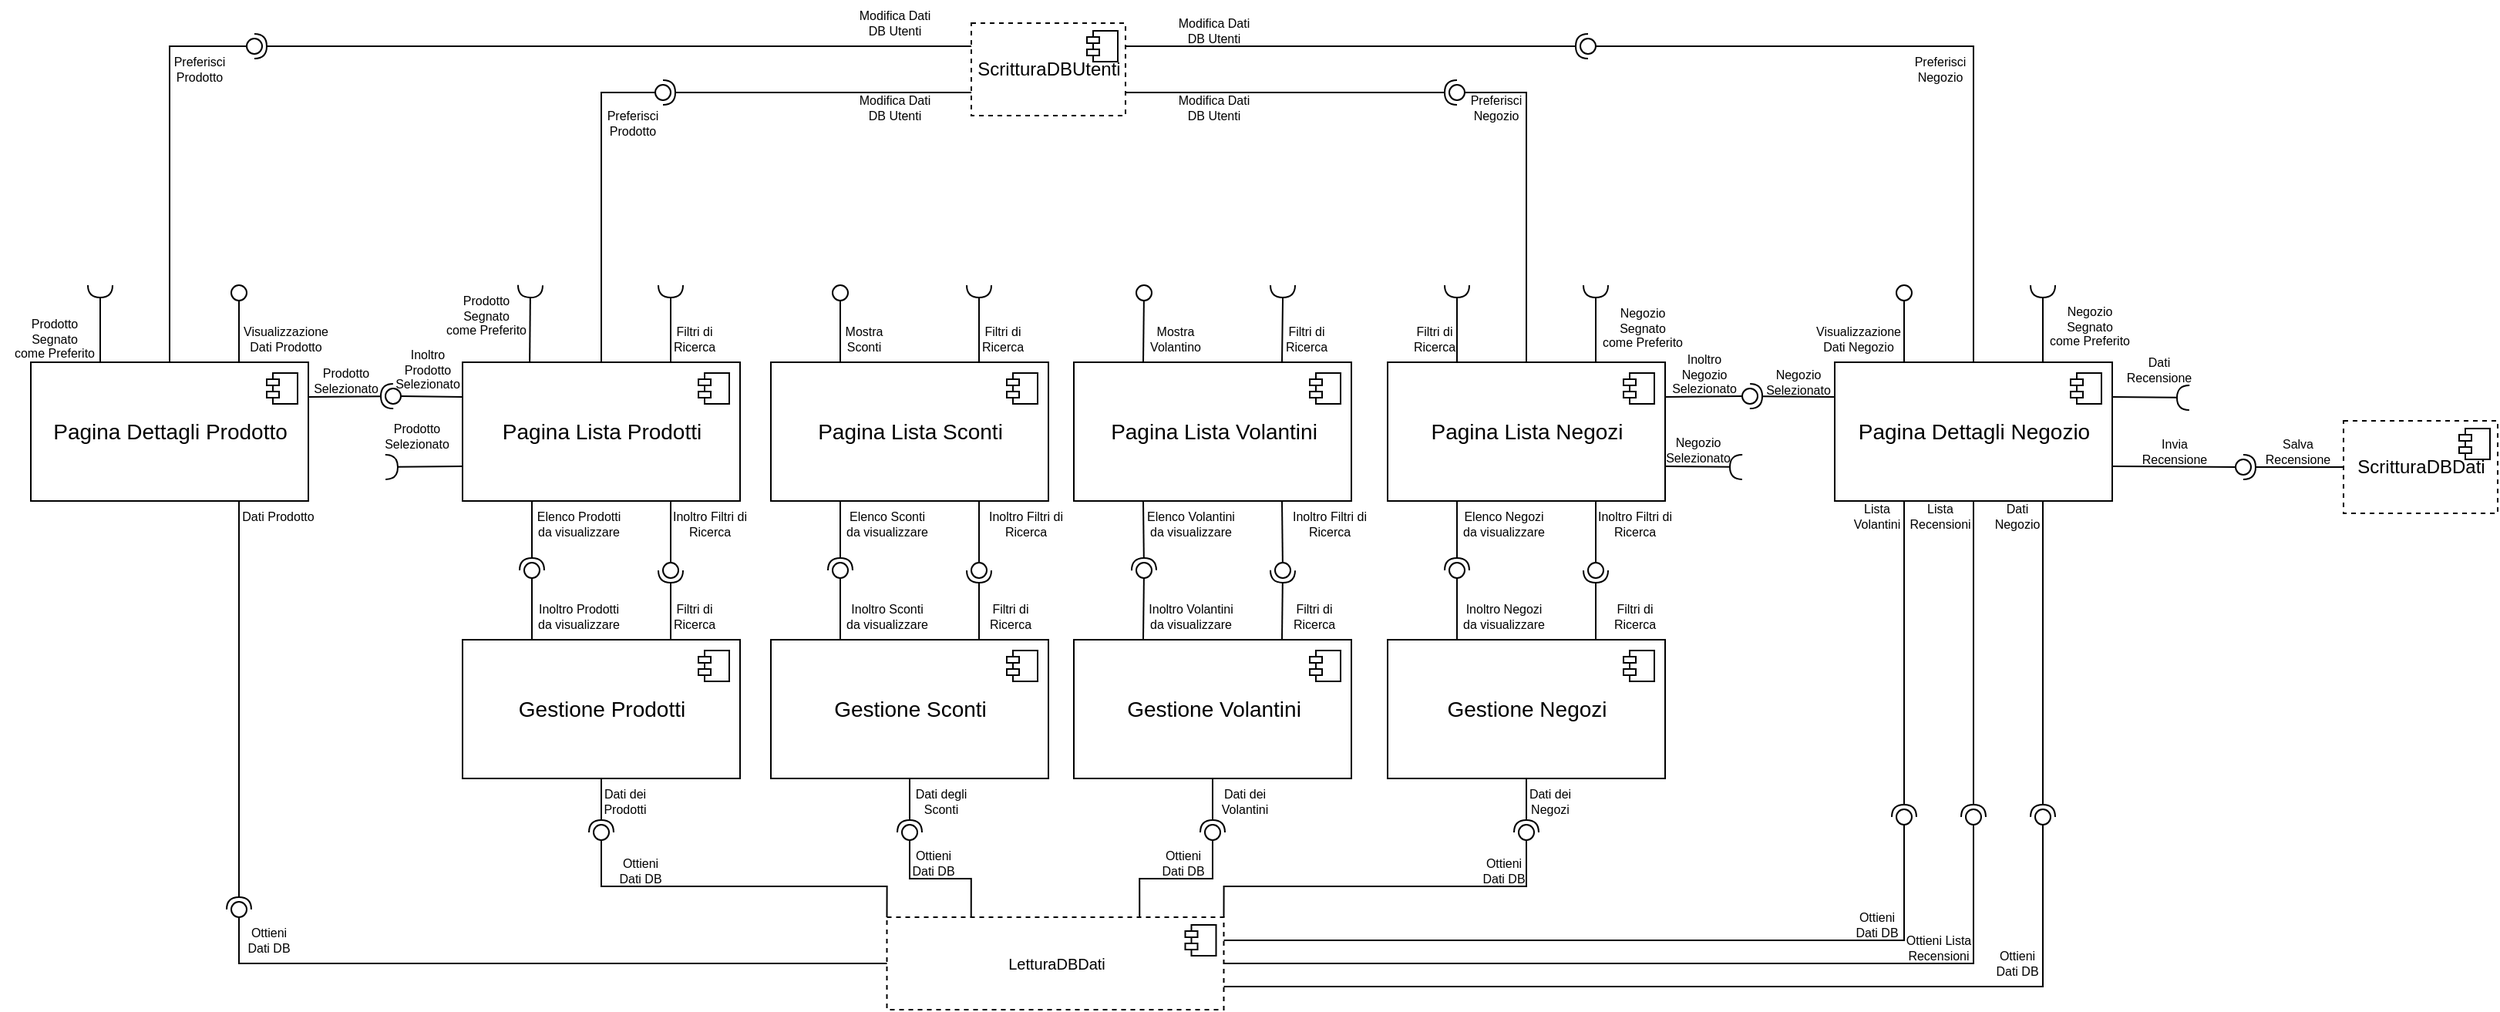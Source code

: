 <mxfile version="14.6.13" type="device"><diagram name="Pagina-1" id="r0RVuna3pJHe9un1B9BG"><mxGraphModel dx="990" dy="1358" grid="1" gridSize="10" guides="1" tooltips="1" connect="1" arrows="1" fold="1" page="1" pageScale="1" pageWidth="827" pageHeight="1169" math="0" shadow="0"><root><mxCell id="0"/><mxCell id="1" parent="0"/><mxCell id="pQzzpY7RlpIG8Y0a-8AP-548" value="" style="ellipse;whiteSpace=wrap;html=1;align=center;aspect=fixed;fillColor=none;strokeColor=none;resizable=0;perimeter=centerPerimeter;rotatable=0;allowArrows=0;points=[];outlineConnect=1;rounded=0;shadow=0;glass=0;verticalAlign=middle;fontFamily=Helvetica;fontSize=12;fontColor=default;" parent="1" vertex="1"><mxGeometry x="234" y="-290" width="10" height="10" as="geometry"/></mxCell><mxCell id="pQzzpY7RlpIG8Y0a-8AP-557" value="" style="ellipse;whiteSpace=wrap;html=1;align=center;aspect=fixed;fillColor=none;strokeColor=none;resizable=0;perimeter=centerPerimeter;rotatable=0;allowArrows=0;points=[];outlineConnect=1;rounded=0;shadow=0;glass=0;verticalAlign=middle;fontFamily=Helvetica;fontSize=12;fontColor=default;" parent="1" vertex="1"><mxGeometry x="34" y="-280" width="10" height="10" as="geometry"/></mxCell><mxCell id="pQzzpY7RlpIG8Y0a-8AP-571" value="" style="ellipse;whiteSpace=wrap;html=1;align=center;aspect=fixed;fillColor=none;strokeColor=none;resizable=0;perimeter=centerPerimeter;rotatable=0;allowArrows=0;points=[];outlineConnect=1;rounded=0;shadow=0;glass=0;verticalAlign=middle;fontFamily=Helvetica;fontSize=12;fontColor=default;" parent="1" vertex="1"><mxGeometry x="234" y="-280" width="10" height="10" as="geometry"/></mxCell><mxCell id="pQzzpY7RlpIG8Y0a-8AP-575" value="" style="ellipse;whiteSpace=wrap;html=1;align=center;aspect=fixed;fillColor=none;strokeColor=none;resizable=0;perimeter=centerPerimeter;rotatable=0;allowArrows=0;points=[];outlineConnect=1;rounded=0;shadow=0;glass=0;verticalAlign=middle;fontFamily=Helvetica;fontSize=12;fontColor=default;" parent="1" vertex="1"><mxGeometry x="269" y="-225" width="10" height="10" as="geometry"/></mxCell><mxCell id="6fFGdscqZXyY_jrn26m4-31" value="&lt;span style=&quot;font-size: 10px&quot;&gt;LetturaDBDati&lt;br&gt;&lt;/span&gt;" style="html=1;dropTarget=0;dashed=1;" parent="1" vertex="1"><mxGeometry x="285.25" y="-200" width="218.5" height="60" as="geometry"/></mxCell><mxCell id="6fFGdscqZXyY_jrn26m4-32" value="" style="shape=module;jettyWidth=8;jettyHeight=4;" parent="6fFGdscqZXyY_jrn26m4-31" vertex="1"><mxGeometry x="1" width="20" height="20" relative="1" as="geometry"><mxPoint x="-25" y="5" as="offset"/></mxGeometry></mxCell><mxCell id="6fFGdscqZXyY_jrn26m4-33" value="&lt;font style=&quot;font-size: 14px&quot;&gt;Gestione Prodotti&lt;/font&gt;" style="html=1;dropTarget=0;" parent="1" vertex="1"><mxGeometry x="10" y="-380" width="180" height="90" as="geometry"/></mxCell><mxCell id="6fFGdscqZXyY_jrn26m4-34" value="" style="shape=module;jettyWidth=8;jettyHeight=4;" parent="6fFGdscqZXyY_jrn26m4-33" vertex="1"><mxGeometry x="1" width="20" height="20" relative="1" as="geometry"><mxPoint x="-27" y="7" as="offset"/></mxGeometry></mxCell><mxCell id="6fFGdscqZXyY_jrn26m4-35" value="&lt;font style=&quot;font-size: 14px&quot;&gt;Gestione Sconti&lt;/font&gt;" style="html=1;dropTarget=0;" parent="1" vertex="1"><mxGeometry x="210" y="-380" width="180" height="90" as="geometry"/></mxCell><mxCell id="6fFGdscqZXyY_jrn26m4-36" value="" style="shape=module;jettyWidth=8;jettyHeight=4;" parent="6fFGdscqZXyY_jrn26m4-35" vertex="1"><mxGeometry x="1" width="20" height="20" relative="1" as="geometry"><mxPoint x="-27" y="7" as="offset"/></mxGeometry></mxCell><mxCell id="6fFGdscqZXyY_jrn26m4-37" value="&lt;font style=&quot;font-size: 14px&quot;&gt;Gestione Volantini&lt;/font&gt;" style="html=1;dropTarget=0;" parent="1" vertex="1"><mxGeometry x="406.5" y="-380" width="180" height="90" as="geometry"/></mxCell><mxCell id="6fFGdscqZXyY_jrn26m4-38" value="" style="shape=module;jettyWidth=8;jettyHeight=4;" parent="6fFGdscqZXyY_jrn26m4-37" vertex="1"><mxGeometry x="1" width="20" height="20" relative="1" as="geometry"><mxPoint x="-27" y="7" as="offset"/></mxGeometry></mxCell><mxCell id="6fFGdscqZXyY_jrn26m4-40" value="&lt;span style=&quot;font-size: 14px&quot;&gt;Gestione Negozi&lt;/span&gt;" style="html=1;dropTarget=0;" parent="1" vertex="1"><mxGeometry x="610" y="-380" width="180" height="90" as="geometry"/></mxCell><mxCell id="6fFGdscqZXyY_jrn26m4-41" value="" style="shape=module;jettyWidth=8;jettyHeight=4;" parent="6fFGdscqZXyY_jrn26m4-40" vertex="1"><mxGeometry x="1" width="20" height="20" relative="1" as="geometry"><mxPoint x="-27" y="7" as="offset"/></mxGeometry></mxCell><mxCell id="6fFGdscqZXyY_jrn26m4-42" value="" style="rounded=0;orthogonalLoop=1;jettySize=auto;html=1;endArrow=none;endFill=0;edgeStyle=orthogonalEdgeStyle;exitX=0;exitY=0;exitDx=0;exitDy=0;" parent="1" source="6fFGdscqZXyY_jrn26m4-31" target="6fFGdscqZXyY_jrn26m4-44" edge="1"><mxGeometry relative="1" as="geometry"><mxPoint x="250" y="-200" as="sourcePoint"/><Array as="points"><mxPoint x="285" y="-220"/><mxPoint x="100" y="-220"/></Array></mxGeometry></mxCell><mxCell id="6fFGdscqZXyY_jrn26m4-43" value="" style="rounded=0;orthogonalLoop=1;jettySize=auto;html=1;endArrow=halfCircle;endFill=0;entryX=0.5;entryY=0.5;entryDx=0;entryDy=0;endSize=6;strokeWidth=1;exitX=0.5;exitY=1;exitDx=0;exitDy=0;" parent="1" source="6fFGdscqZXyY_jrn26m4-33" target="6fFGdscqZXyY_jrn26m4-44" edge="1"><mxGeometry relative="1" as="geometry"><mxPoint x="350" y="-315" as="sourcePoint"/></mxGeometry></mxCell><mxCell id="6fFGdscqZXyY_jrn26m4-44" value="" style="ellipse;whiteSpace=wrap;html=1;fontFamily=Helvetica;fontSize=12;fontColor=#000000;align=center;strokeColor=#000000;fillColor=#ffffff;points=[];aspect=fixed;resizable=0;" parent="1" vertex="1"><mxGeometry x="95" y="-260" width="10" height="10" as="geometry"/></mxCell><mxCell id="6fFGdscqZXyY_jrn26m4-46" value="" style="rounded=0;orthogonalLoop=1;jettySize=auto;html=1;endArrow=none;endFill=0;exitX=0.25;exitY=0;exitDx=0;exitDy=0;edgeStyle=orthogonalEdgeStyle;" parent="1" source="6fFGdscqZXyY_jrn26m4-31" target="6fFGdscqZXyY_jrn26m4-48" edge="1"><mxGeometry relative="1" as="geometry"><mxPoint x="290" y="-255" as="sourcePoint"/></mxGeometry></mxCell><mxCell id="6fFGdscqZXyY_jrn26m4-47" value="" style="rounded=0;orthogonalLoop=1;jettySize=auto;html=1;endArrow=halfCircle;endFill=0;entryX=0.5;entryY=0.5;entryDx=0;entryDy=0;endSize=6;strokeWidth=1;exitX=0.5;exitY=1;exitDx=0;exitDy=0;" parent="1" source="6fFGdscqZXyY_jrn26m4-35" target="6fFGdscqZXyY_jrn26m4-48" edge="1"><mxGeometry relative="1" as="geometry"><mxPoint x="330" y="-255" as="sourcePoint"/></mxGeometry></mxCell><mxCell id="6fFGdscqZXyY_jrn26m4-48" value="" style="ellipse;whiteSpace=wrap;html=1;fontFamily=Helvetica;fontSize=12;fontColor=#000000;align=center;strokeColor=#000000;fillColor=#ffffff;points=[];aspect=fixed;resizable=0;" parent="1" vertex="1"><mxGeometry x="295" y="-260" width="10" height="10" as="geometry"/></mxCell><mxCell id="6fFGdscqZXyY_jrn26m4-49" value="" style="rounded=0;orthogonalLoop=1;jettySize=auto;html=1;endArrow=none;endFill=0;exitX=0.75;exitY=0;exitDx=0;exitDy=0;edgeStyle=orthogonalEdgeStyle;" parent="1" source="6fFGdscqZXyY_jrn26m4-31" target="6fFGdscqZXyY_jrn26m4-51" edge="1"><mxGeometry relative="1" as="geometry"><mxPoint x="400" y="-265" as="sourcePoint"/></mxGeometry></mxCell><mxCell id="6fFGdscqZXyY_jrn26m4-50" value="" style="rounded=0;orthogonalLoop=1;jettySize=auto;html=1;endArrow=halfCircle;endFill=0;entryX=0.5;entryY=0.5;entryDx=0;entryDy=0;endSize=6;strokeWidth=1;exitX=0.5;exitY=1;exitDx=0;exitDy=0;" parent="1" source="6fFGdscqZXyY_jrn26m4-37" target="6fFGdscqZXyY_jrn26m4-51" edge="1"><mxGeometry relative="1" as="geometry"><mxPoint x="440" y="-265" as="sourcePoint"/></mxGeometry></mxCell><mxCell id="6fFGdscqZXyY_jrn26m4-51" value="" style="ellipse;whiteSpace=wrap;html=1;fontFamily=Helvetica;fontSize=12;fontColor=#000000;align=center;strokeColor=#000000;fillColor=#ffffff;points=[];aspect=fixed;resizable=0;" parent="1" vertex="1"><mxGeometry x="491.5" y="-260" width="10" height="10" as="geometry"/></mxCell><mxCell id="6fFGdscqZXyY_jrn26m4-52" value="" style="rounded=0;orthogonalLoop=1;jettySize=auto;html=1;endArrow=none;endFill=0;exitX=1;exitY=0;exitDx=0;exitDy=0;edgeStyle=orthogonalEdgeStyle;" parent="1" source="6fFGdscqZXyY_jrn26m4-31" target="6fFGdscqZXyY_jrn26m4-54" edge="1"><mxGeometry relative="1" as="geometry"><mxPoint x="420" y="-245" as="sourcePoint"/><Array as="points"><mxPoint x="504" y="-220"/><mxPoint x="700" y="-220"/></Array></mxGeometry></mxCell><mxCell id="6fFGdscqZXyY_jrn26m4-53" value="" style="rounded=0;orthogonalLoop=1;jettySize=auto;html=1;endArrow=halfCircle;endFill=0;entryX=0.5;entryY=0.5;entryDx=0;entryDy=0;endSize=6;strokeWidth=1;exitX=0.5;exitY=1;exitDx=0;exitDy=0;" parent="1" source="6fFGdscqZXyY_jrn26m4-40" target="6fFGdscqZXyY_jrn26m4-54" edge="1"><mxGeometry relative="1" as="geometry"><mxPoint x="460" y="-245" as="sourcePoint"/></mxGeometry></mxCell><mxCell id="6fFGdscqZXyY_jrn26m4-54" value="" style="ellipse;whiteSpace=wrap;html=1;fontFamily=Helvetica;fontSize=12;fontColor=#000000;align=center;strokeColor=#000000;fillColor=#ffffff;points=[];aspect=fixed;resizable=0;" parent="1" vertex="1"><mxGeometry x="695" y="-260" width="10" height="10" as="geometry"/></mxCell><mxCell id="6fFGdscqZXyY_jrn26m4-55" value="&lt;font style=&quot;font-size: 14px&quot;&gt;Pagina Lista Prodotti&lt;/font&gt;" style="html=1;dropTarget=0;" parent="1" vertex="1"><mxGeometry x="10" y="-560" width="180" height="90" as="geometry"/></mxCell><mxCell id="6fFGdscqZXyY_jrn26m4-56" value="" style="shape=module;jettyWidth=8;jettyHeight=4;" parent="6fFGdscqZXyY_jrn26m4-55" vertex="1"><mxGeometry x="1" width="20" height="20" relative="1" as="geometry"><mxPoint x="-27" y="7" as="offset"/></mxGeometry></mxCell><mxCell id="6fFGdscqZXyY_jrn26m4-57" value="&lt;font style=&quot;font-size: 14px&quot;&gt;Pagina Lista Sconti&lt;/font&gt;" style="html=1;dropTarget=0;" parent="1" vertex="1"><mxGeometry x="210" y="-560" width="180" height="90" as="geometry"/></mxCell><mxCell id="6fFGdscqZXyY_jrn26m4-58" value="" style="shape=module;jettyWidth=8;jettyHeight=4;" parent="6fFGdscqZXyY_jrn26m4-57" vertex="1"><mxGeometry x="1" width="20" height="20" relative="1" as="geometry"><mxPoint x="-27" y="7" as="offset"/></mxGeometry></mxCell><mxCell id="6fFGdscqZXyY_jrn26m4-59" value="&lt;font style=&quot;font-size: 14px&quot;&gt;Pagina Lista Volantini&lt;/font&gt;" style="html=1;dropTarget=0;" parent="1" vertex="1"><mxGeometry x="406.5" y="-560" width="180" height="90" as="geometry"/></mxCell><mxCell id="6fFGdscqZXyY_jrn26m4-60" value="" style="shape=module;jettyWidth=8;jettyHeight=4;" parent="6fFGdscqZXyY_jrn26m4-59" vertex="1"><mxGeometry x="1" width="20" height="20" relative="1" as="geometry"><mxPoint x="-27" y="7" as="offset"/></mxGeometry></mxCell><mxCell id="6fFGdscqZXyY_jrn26m4-61" value="&lt;font style=&quot;font-size: 14px&quot;&gt;Pagina Lista Negozi&lt;/font&gt;" style="html=1;dropTarget=0;" parent="1" vertex="1"><mxGeometry x="610" y="-560" width="180" height="90" as="geometry"/></mxCell><mxCell id="6fFGdscqZXyY_jrn26m4-62" value="" style="shape=module;jettyWidth=8;jettyHeight=4;" parent="6fFGdscqZXyY_jrn26m4-61" vertex="1"><mxGeometry x="1" width="20" height="20" relative="1" as="geometry"><mxPoint x="-27" y="7" as="offset"/></mxGeometry></mxCell><mxCell id="6fFGdscqZXyY_jrn26m4-63" value="&lt;font style=&quot;font-size: 14px&quot;&gt;Pagina Dettagli Prodotto&lt;/font&gt;" style="html=1;dropTarget=0;" parent="1" vertex="1"><mxGeometry x="-270" y="-560" width="180" height="90" as="geometry"/></mxCell><mxCell id="6fFGdscqZXyY_jrn26m4-64" value="" style="shape=module;jettyWidth=8;jettyHeight=4;" parent="6fFGdscqZXyY_jrn26m4-63" vertex="1"><mxGeometry x="1" width="20" height="20" relative="1" as="geometry"><mxPoint x="-27" y="7" as="offset"/></mxGeometry></mxCell><mxCell id="6fFGdscqZXyY_jrn26m4-65" value="&lt;font style=&quot;font-size: 14px&quot;&gt;Pagina Dettagli Negozio&lt;/font&gt;" style="html=1;dropTarget=0;" parent="1" vertex="1"><mxGeometry x="900" y="-560" width="180" height="90" as="geometry"/></mxCell><mxCell id="6fFGdscqZXyY_jrn26m4-66" value="" style="shape=module;jettyWidth=8;jettyHeight=4;" parent="6fFGdscqZXyY_jrn26m4-65" vertex="1"><mxGeometry x="1" width="20" height="20" relative="1" as="geometry"><mxPoint x="-27" y="7" as="offset"/></mxGeometry></mxCell><mxCell id="6fFGdscqZXyY_jrn26m4-67" value="" style="rounded=0;orthogonalLoop=1;jettySize=auto;html=1;endArrow=none;endFill=0;exitX=0.75;exitY=1;exitDx=0;exitDy=0;" parent="1" source="6fFGdscqZXyY_jrn26m4-55" target="6fFGdscqZXyY_jrn26m4-69" edge="1"><mxGeometry relative="1" as="geometry"><mxPoint x="210" y="-475" as="sourcePoint"/></mxGeometry></mxCell><mxCell id="6fFGdscqZXyY_jrn26m4-68" value="" style="rounded=0;orthogonalLoop=1;jettySize=auto;html=1;endArrow=halfCircle;endFill=0;entryX=0.5;entryY=0.5;entryDx=0;entryDy=0;endSize=6;strokeWidth=1;exitX=0.75;exitY=0;exitDx=0;exitDy=0;" parent="1" source="6fFGdscqZXyY_jrn26m4-33" target="6fFGdscqZXyY_jrn26m4-69" edge="1"><mxGeometry relative="1" as="geometry"><mxPoint x="250" y="-475" as="sourcePoint"/></mxGeometry></mxCell><mxCell id="6fFGdscqZXyY_jrn26m4-69" value="" style="ellipse;whiteSpace=wrap;html=1;fontFamily=Helvetica;fontSize=12;fontColor=#000000;align=center;strokeColor=#000000;fillColor=#ffffff;points=[];aspect=fixed;resizable=0;" parent="1" vertex="1"><mxGeometry x="140" y="-430" width="10" height="10" as="geometry"/></mxCell><mxCell id="6fFGdscqZXyY_jrn26m4-70" value="" style="rounded=0;orthogonalLoop=1;jettySize=auto;html=1;endArrow=none;endFill=0;exitX=0.25;exitY=0;exitDx=0;exitDy=0;" parent="1" source="6fFGdscqZXyY_jrn26m4-33" target="6fFGdscqZXyY_jrn26m4-72" edge="1"><mxGeometry relative="1" as="geometry"><mxPoint x="120" y="-465" as="sourcePoint"/></mxGeometry></mxCell><mxCell id="6fFGdscqZXyY_jrn26m4-71" value="" style="rounded=0;orthogonalLoop=1;jettySize=auto;html=1;endArrow=halfCircle;endFill=0;entryX=0.5;entryY=0.5;entryDx=0;entryDy=0;endSize=6;strokeWidth=1;exitX=0.25;exitY=1;exitDx=0;exitDy=0;" parent="1" source="6fFGdscqZXyY_jrn26m4-55" target="6fFGdscqZXyY_jrn26m4-72" edge="1"><mxGeometry relative="1" as="geometry"><mxPoint x="160" y="-465" as="sourcePoint"/></mxGeometry></mxCell><mxCell id="6fFGdscqZXyY_jrn26m4-72" value="" style="ellipse;whiteSpace=wrap;html=1;fontFamily=Helvetica;fontSize=12;fontColor=#000000;align=center;strokeColor=#000000;fillColor=#ffffff;points=[];aspect=fixed;resizable=0;" parent="1" vertex="1"><mxGeometry x="50" y="-430" width="10" height="10" as="geometry"/></mxCell><mxCell id="6fFGdscqZXyY_jrn26m4-74" value="Filtri di&lt;br style=&quot;font-size: 8px;&quot;&gt;Ricerca" style="text;html=1;align=center;verticalAlign=middle;resizable=0;points=[];autosize=1;strokeColor=none;fontSize=8;spacing=0;" parent="1" vertex="1"><mxGeometry x="140" y="-410" width="40" height="30" as="geometry"/></mxCell><mxCell id="6fFGdscqZXyY_jrn26m4-75" value="Dati dei&lt;br&gt;Prodotti" style="text;html=1;align=center;verticalAlign=middle;resizable=0;points=[];autosize=1;strokeColor=none;fontSize=8;spacing=0;" parent="1" vertex="1"><mxGeometry x="95" y="-290" width="40" height="30" as="geometry"/></mxCell><mxCell id="6fFGdscqZXyY_jrn26m4-76" value="Inoltro Prodotti&lt;br&gt;da visualizzare" style="text;html=1;align=center;verticalAlign=middle;resizable=0;points=[];autosize=1;strokeColor=none;fontSize=8;spacing=0;" parent="1" vertex="1"><mxGeometry x="50" y="-410" width="70" height="30" as="geometry"/></mxCell><mxCell id="6fFGdscqZXyY_jrn26m4-77" value="Elenco Prodotti&lt;br&gt;da visualizzare" style="text;html=1;align=center;verticalAlign=middle;resizable=0;points=[];autosize=1;strokeColor=none;fontSize=8;spacing=0;" parent="1" vertex="1"><mxGeometry x="50" y="-470" width="70" height="30" as="geometry"/></mxCell><mxCell id="6fFGdscqZXyY_jrn26m4-78" value="Inoltro Filtri di&lt;br style=&quot;font-size: 8px&quot;&gt;Ricerca" style="text;html=1;align=center;verticalAlign=middle;resizable=0;points=[];autosize=1;strokeColor=none;fontSize=8;spacing=0;" parent="1" vertex="1"><mxGeometry x="140" y="-470" width="60" height="30" as="geometry"/></mxCell><mxCell id="6fFGdscqZXyY_jrn26m4-80" value="" style="rounded=0;orthogonalLoop=1;jettySize=auto;html=1;endArrow=halfCircle;endFill=0;endSize=6;strokeWidth=1;fontSize=8;exitX=0.75;exitY=0;exitDx=0;exitDy=0;" parent="1" source="6fFGdscqZXyY_jrn26m4-55" edge="1"><mxGeometry relative="1" as="geometry"><mxPoint x="110" y="-505" as="sourcePoint"/><mxPoint x="145" y="-610" as="targetPoint"/></mxGeometry></mxCell><mxCell id="6fFGdscqZXyY_jrn26m4-82" value="Filtri di&lt;br style=&quot;font-size: 8px;&quot;&gt;Ricerca" style="text;html=1;align=center;verticalAlign=middle;resizable=0;points=[];autosize=1;strokeColor=none;fontSize=8;spacing=0;" parent="1" vertex="1"><mxGeometry x="140" y="-590" width="40" height="30" as="geometry"/></mxCell><mxCell id="6fFGdscqZXyY_jrn26m4-83" value="" style="rounded=0;orthogonalLoop=1;jettySize=auto;html=1;endArrow=none;endFill=0;fontSize=8;exitX=0;exitY=0.25;exitDx=0;exitDy=0;" parent="1" source="6fFGdscqZXyY_jrn26m4-55" target="6fFGdscqZXyY_jrn26m4-85" edge="1"><mxGeometry relative="1" as="geometry"><mxPoint x="-10" y="-505" as="sourcePoint"/></mxGeometry></mxCell><mxCell id="6fFGdscqZXyY_jrn26m4-84" value="" style="rounded=0;orthogonalLoop=1;jettySize=auto;html=1;endArrow=halfCircle;endFill=0;entryX=0.5;entryY=0.5;entryDx=0;entryDy=0;endSize=6;strokeWidth=1;fontSize=8;exitX=1;exitY=0.25;exitDx=0;exitDy=0;" parent="1" source="6fFGdscqZXyY_jrn26m4-63" target="6fFGdscqZXyY_jrn26m4-85" edge="1"><mxGeometry relative="1" as="geometry"><mxPoint x="30" y="-505" as="sourcePoint"/></mxGeometry></mxCell><mxCell id="6fFGdscqZXyY_jrn26m4-85" value="" style="ellipse;whiteSpace=wrap;html=1;fontFamily=Helvetica;fontSize=12;fontColor=#000000;align=center;strokeColor=#000000;fillColor=#ffffff;points=[];aspect=fixed;resizable=0;" parent="1" vertex="1"><mxGeometry x="-40" y="-543" width="10" height="10" as="geometry"/></mxCell><mxCell id="6fFGdscqZXyY_jrn26m4-86" value="Inoltro&lt;br&gt;Prodotto&lt;br&gt;Selezionato" style="text;html=1;align=center;verticalAlign=middle;resizable=0;points=[];autosize=1;strokeColor=none;fontSize=8;" parent="1" vertex="1"><mxGeometry x="-43" y="-575" width="60" height="40" as="geometry"/></mxCell><mxCell id="6fFGdscqZXyY_jrn26m4-88" value="Prodotto&lt;br&gt;Selezionato" style="text;html=1;align=center;verticalAlign=middle;resizable=0;points=[];autosize=1;strokeColor=none;fontSize=8;spacing=0;" parent="1" vertex="1"><mxGeometry x="-50" y="-527" width="60" height="30" as="geometry"/></mxCell><mxCell id="6fFGdscqZXyY_jrn26m4-89" value="" style="rounded=0;orthogonalLoop=1;jettySize=auto;html=1;endArrow=none;endFill=0;fontSize=8;exitX=0;exitY=0.5;exitDx=0;exitDy=0;edgeStyle=orthogonalEdgeStyle;" parent="1" source="6fFGdscqZXyY_jrn26m4-31" target="6fFGdscqZXyY_jrn26m4-91" edge="1"><mxGeometry relative="1" as="geometry"><mxPoint x="-80" y="-335" as="sourcePoint"/><Array as="points"><mxPoint x="-135" y="-170"/></Array></mxGeometry></mxCell><mxCell id="6fFGdscqZXyY_jrn26m4-90" value="" style="rounded=0;orthogonalLoop=1;jettySize=auto;html=1;endArrow=halfCircle;endFill=0;entryX=0.5;entryY=0.5;entryDx=0;entryDy=0;endSize=6;strokeWidth=1;fontSize=8;exitX=0.75;exitY=1;exitDx=0;exitDy=0;" parent="1" source="6fFGdscqZXyY_jrn26m4-63" target="6fFGdscqZXyY_jrn26m4-91" edge="1"><mxGeometry relative="1" as="geometry"><mxPoint x="-40" y="-335" as="sourcePoint"/></mxGeometry></mxCell><mxCell id="6fFGdscqZXyY_jrn26m4-91" value="" style="ellipse;whiteSpace=wrap;html=1;fontFamily=Helvetica;fontSize=12;fontColor=#000000;align=center;strokeColor=#000000;fillColor=#ffffff;points=[];aspect=fixed;resizable=0;" parent="1" vertex="1"><mxGeometry x="-140" y="-210" width="10" height="10" as="geometry"/></mxCell><mxCell id="6fFGdscqZXyY_jrn26m4-92" value="Dati Prodotto" style="text;html=1;align=center;verticalAlign=middle;resizable=0;points=[];autosize=1;strokeColor=none;fontSize=8;" parent="1" vertex="1"><mxGeometry x="-140" y="-470" width="60" height="20" as="geometry"/></mxCell><mxCell id="6fFGdscqZXyY_jrn26m4-93" value="" style="rounded=0;orthogonalLoop=1;jettySize=auto;html=1;endArrow=none;endFill=0;fontSize=8;exitX=0.75;exitY=0;exitDx=0;exitDy=0;" parent="1" source="6fFGdscqZXyY_jrn26m4-63" target="6fFGdscqZXyY_jrn26m4-95" edge="1"><mxGeometry relative="1" as="geometry"><mxPoint x="-110" y="-595" as="sourcePoint"/></mxGeometry></mxCell><mxCell id="6fFGdscqZXyY_jrn26m4-95" value="" style="ellipse;whiteSpace=wrap;html=1;fontFamily=Helvetica;fontSize=12;fontColor=#000000;align=center;strokeColor=#000000;fillColor=#ffffff;points=[];aspect=fixed;resizable=0;" parent="1" vertex="1"><mxGeometry x="-140" y="-610" width="10" height="10" as="geometry"/></mxCell><mxCell id="6fFGdscqZXyY_jrn26m4-96" value="Visualizzazione&lt;br&gt;Dati Prodotto" style="text;html=1;align=center;verticalAlign=middle;resizable=0;points=[];autosize=1;strokeColor=none;fontSize=8;" parent="1" vertex="1"><mxGeometry x="-140" y="-590" width="70" height="30" as="geometry"/></mxCell><mxCell id="6fFGdscqZXyY_jrn26m4-97" value="Dati dei&lt;br&gt;Negozi" style="text;html=1;align=center;verticalAlign=middle;resizable=0;points=[];autosize=1;strokeColor=none;fontSize=8;" parent="1" vertex="1"><mxGeometry x="695" y="-290" width="40" height="30" as="geometry"/></mxCell><mxCell id="6fFGdscqZXyY_jrn26m4-98" value="" style="rounded=0;orthogonalLoop=1;jettySize=auto;html=1;endArrow=none;endFill=0;fontSize=8;exitX=0.25;exitY=0;exitDx=0;exitDy=0;" parent="1" source="6fFGdscqZXyY_jrn26m4-40" target="6fFGdscqZXyY_jrn26m4-100" edge="1"><mxGeometry relative="1" as="geometry"><mxPoint x="490" y="-375" as="sourcePoint"/></mxGeometry></mxCell><mxCell id="6fFGdscqZXyY_jrn26m4-99" value="" style="rounded=0;orthogonalLoop=1;jettySize=auto;html=1;endArrow=halfCircle;endFill=0;entryX=0.5;entryY=0.5;entryDx=0;entryDy=0;endSize=6;strokeWidth=1;fontSize=8;exitX=0.25;exitY=1;exitDx=0;exitDy=0;" parent="1" source="6fFGdscqZXyY_jrn26m4-61" target="6fFGdscqZXyY_jrn26m4-100" edge="1"><mxGeometry relative="1" as="geometry"><mxPoint x="530" y="-375" as="sourcePoint"/></mxGeometry></mxCell><mxCell id="6fFGdscqZXyY_jrn26m4-100" value="" style="ellipse;whiteSpace=wrap;html=1;fontFamily=Helvetica;fontSize=12;fontColor=#000000;align=center;strokeColor=#000000;fillColor=#ffffff;points=[];aspect=fixed;resizable=0;" parent="1" vertex="1"><mxGeometry x="650" y="-430" width="10" height="10" as="geometry"/></mxCell><mxCell id="6fFGdscqZXyY_jrn26m4-104" value="" style="rounded=0;orthogonalLoop=1;jettySize=auto;html=1;endArrow=none;endFill=0;fontSize=8;exitX=0.75;exitY=1;exitDx=0;exitDy=0;" parent="1" source="6fFGdscqZXyY_jrn26m4-61" target="6fFGdscqZXyY_jrn26m4-106" edge="1"><mxGeometry relative="1" as="geometry"><mxPoint x="610" y="-405" as="sourcePoint"/></mxGeometry></mxCell><mxCell id="6fFGdscqZXyY_jrn26m4-105" value="" style="rounded=0;orthogonalLoop=1;jettySize=auto;html=1;endArrow=halfCircle;endFill=0;entryX=0.5;entryY=0.5;entryDx=0;entryDy=0;endSize=6;strokeWidth=1;fontSize=8;exitX=0.75;exitY=0;exitDx=0;exitDy=0;" parent="1" source="6fFGdscqZXyY_jrn26m4-40" target="6fFGdscqZXyY_jrn26m4-106" edge="1"><mxGeometry relative="1" as="geometry"><mxPoint x="650" y="-405" as="sourcePoint"/></mxGeometry></mxCell><mxCell id="6fFGdscqZXyY_jrn26m4-106" value="" style="ellipse;whiteSpace=wrap;html=1;fontFamily=Helvetica;fontSize=12;fontColor=#000000;align=center;strokeColor=#000000;fillColor=#ffffff;points=[];aspect=fixed;resizable=0;" parent="1" vertex="1"><mxGeometry x="740" y="-430" width="10" height="10" as="geometry"/></mxCell><mxCell id="6fFGdscqZXyY_jrn26m4-107" value="Filtri di&lt;br style=&quot;font-size: 8px;&quot;&gt;Ricerca" style="text;html=1;align=center;verticalAlign=middle;resizable=0;points=[];autosize=1;strokeColor=none;fontSize=8;spacing=0;" parent="1" vertex="1"><mxGeometry x="750" y="-410" width="40" height="30" as="geometry"/></mxCell><mxCell id="6fFGdscqZXyY_jrn26m4-108" value="Inoltro Filtri di&lt;br style=&quot;font-size: 8px&quot;&gt;Ricerca" style="text;html=1;align=center;verticalAlign=middle;resizable=0;points=[];autosize=1;strokeColor=none;fontSize=8;spacing=0;" parent="1" vertex="1"><mxGeometry x="740" y="-470" width="60" height="30" as="geometry"/></mxCell><mxCell id="6fFGdscqZXyY_jrn26m4-109" value="Inoltro Negozi&lt;br&gt;da visualizzare" style="text;html=1;align=center;verticalAlign=middle;resizable=0;points=[];autosize=1;strokeColor=none;fontSize=8;spacing=0;" parent="1" vertex="1"><mxGeometry x="650" y="-410" width="70" height="30" as="geometry"/></mxCell><mxCell id="6fFGdscqZXyY_jrn26m4-110" value="Elenco Negozi&lt;br&gt;da visualizzare" style="text;html=1;align=center;verticalAlign=middle;resizable=0;points=[];autosize=1;strokeColor=none;fontSize=8;spacing=0;" parent="1" vertex="1"><mxGeometry x="650" y="-470" width="70" height="30" as="geometry"/></mxCell><mxCell id="6fFGdscqZXyY_jrn26m4-111" value="" style="rounded=0;orthogonalLoop=1;jettySize=auto;html=1;endArrow=halfCircle;endFill=0;endSize=6;strokeWidth=1;fontSize=8;exitX=0.25;exitY=0;exitDx=0;exitDy=0;" parent="1" source="6fFGdscqZXyY_jrn26m4-61" edge="1"><mxGeometry relative="1" as="geometry"><mxPoint x="654.76" y="-570" as="sourcePoint"/><mxPoint x="655" y="-610" as="targetPoint"/><Array as="points"><mxPoint x="655" y="-600"/></Array></mxGeometry></mxCell><mxCell id="6fFGdscqZXyY_jrn26m4-112" value="" style="rounded=0;orthogonalLoop=1;jettySize=auto;html=1;endArrow=halfCircle;endFill=0;endSize=6;strokeWidth=1;fontSize=8;exitX=1;exitY=0.75;exitDx=0;exitDy=0;" parent="1" source="6fFGdscqZXyY_jrn26m4-61" edge="1"><mxGeometry relative="1" as="geometry"><mxPoint x="749.72" y="-570" as="sourcePoint"/><mxPoint x="840" y="-492" as="targetPoint"/></mxGeometry></mxCell><mxCell id="6fFGdscqZXyY_jrn26m4-113" value="Filtri di&lt;br style=&quot;font-size: 8px;&quot;&gt;Ricerca" style="text;html=1;align=center;verticalAlign=middle;resizable=0;points=[];autosize=1;strokeColor=none;fontSize=8;spacing=0;" parent="1" vertex="1"><mxGeometry x="620" y="-590" width="40" height="30" as="geometry"/></mxCell><mxCell id="6fFGdscqZXyY_jrn26m4-114" value="Negozio&lt;br&gt;Selezionato" style="text;html=1;align=center;verticalAlign=middle;resizable=0;points=[];autosize=1;strokeColor=none;fontSize=8;spacing=0;" parent="1" vertex="1"><mxGeometry x="781" y="-518" width="60" height="30" as="geometry"/></mxCell><mxCell id="6fFGdscqZXyY_jrn26m4-115" value="Prodotto&lt;br&gt;Selezionato" style="text;html=1;align=center;verticalAlign=middle;resizable=0;points=[];autosize=1;strokeColor=none;fontSize=8;" parent="1" vertex="1"><mxGeometry x="-96" y="-563" width="60" height="30" as="geometry"/></mxCell><mxCell id="6fFGdscqZXyY_jrn26m4-116" value="" style="rounded=0;orthogonalLoop=1;jettySize=auto;html=1;endArrow=none;endFill=0;fontSize=8;exitX=1;exitY=0.25;exitDx=0;exitDy=0;" parent="1" source="6fFGdscqZXyY_jrn26m4-61" target="6fFGdscqZXyY_jrn26m4-118" edge="1"><mxGeometry relative="1" as="geometry"><mxPoint x="740" y="-485" as="sourcePoint"/></mxGeometry></mxCell><mxCell id="6fFGdscqZXyY_jrn26m4-117" value="" style="rounded=0;orthogonalLoop=1;jettySize=auto;html=1;endArrow=halfCircle;endFill=0;entryX=0.5;entryY=0.5;entryDx=0;entryDy=0;endSize=6;strokeWidth=1;fontSize=8;exitX=0;exitY=0.25;exitDx=0;exitDy=0;" parent="1" source="6fFGdscqZXyY_jrn26m4-65" target="6fFGdscqZXyY_jrn26m4-118" edge="1"><mxGeometry relative="1" as="geometry"><mxPoint x="780" y="-485" as="sourcePoint"/></mxGeometry></mxCell><mxCell id="6fFGdscqZXyY_jrn26m4-118" value="" style="ellipse;whiteSpace=wrap;html=1;fontFamily=Helvetica;fontSize=12;fontColor=#000000;align=center;strokeColor=#000000;fillColor=#ffffff;points=[];aspect=fixed;resizable=0;" parent="1" vertex="1"><mxGeometry x="840" y="-543" width="10" height="10" as="geometry"/></mxCell><mxCell id="6fFGdscqZXyY_jrn26m4-119" value="Inoltro&lt;br&gt;Negozio&lt;br&gt;Selezionato" style="text;html=1;align=center;verticalAlign=middle;resizable=0;points=[];autosize=1;strokeColor=none;fontSize=8;" parent="1" vertex="1"><mxGeometry x="785" y="-572" width="60" height="40" as="geometry"/></mxCell><mxCell id="6fFGdscqZXyY_jrn26m4-120" value="Negozio&lt;br&gt;Selezionato" style="text;html=1;align=center;verticalAlign=middle;resizable=0;points=[];autosize=1;strokeColor=none;fontSize=8;" parent="1" vertex="1"><mxGeometry x="846" y="-562" width="60" height="30" as="geometry"/></mxCell><mxCell id="6fFGdscqZXyY_jrn26m4-121" value="" style="rounded=0;orthogonalLoop=1;jettySize=auto;html=1;endArrow=none;endFill=0;fontSize=8;edgeStyle=orthogonalEdgeStyle;exitX=1;exitY=0.25;exitDx=0;exitDy=0;" parent="1" source="6fFGdscqZXyY_jrn26m4-31" target="6fFGdscqZXyY_jrn26m4-123" edge="1"><mxGeometry relative="1" as="geometry"><mxPoint x="500" y="-200" as="sourcePoint"/><Array as="points"><mxPoint x="945" y="-185"/></Array></mxGeometry></mxCell><mxCell id="6fFGdscqZXyY_jrn26m4-122" value="" style="rounded=0;orthogonalLoop=1;jettySize=auto;html=1;endArrow=halfCircle;endFill=0;entryX=0.5;entryY=0.5;entryDx=0;entryDy=0;endSize=6;strokeWidth=1;fontSize=8;exitX=0.25;exitY=1;exitDx=0;exitDy=0;" parent="1" source="6fFGdscqZXyY_jrn26m4-65" target="6fFGdscqZXyY_jrn26m4-123" edge="1"><mxGeometry relative="1" as="geometry"><mxPoint x="920" y="-405" as="sourcePoint"/></mxGeometry></mxCell><mxCell id="6fFGdscqZXyY_jrn26m4-123" value="" style="ellipse;whiteSpace=wrap;html=1;fontFamily=Helvetica;fontSize=12;fontColor=#000000;align=center;strokeColor=#000000;fillColor=#ffffff;points=[];aspect=fixed;resizable=0;" parent="1" vertex="1"><mxGeometry x="940" y="-270" width="10" height="10" as="geometry"/></mxCell><mxCell id="6fFGdscqZXyY_jrn26m4-124" value="" style="rounded=0;orthogonalLoop=1;jettySize=auto;html=1;endArrow=none;endFill=0;fontSize=8;edgeStyle=orthogonalEdgeStyle;exitX=1;exitY=0.5;exitDx=0;exitDy=0;" parent="1" source="6fFGdscqZXyY_jrn26m4-31" target="6fFGdscqZXyY_jrn26m4-126" edge="1"><mxGeometry relative="1" as="geometry"><mxPoint x="510" y="-190" as="sourcePoint"/><Array as="points"><mxPoint x="990" y="-170"/></Array></mxGeometry></mxCell><mxCell id="6fFGdscqZXyY_jrn26m4-125" value="" style="rounded=0;orthogonalLoop=1;jettySize=auto;html=1;endArrow=halfCircle;endFill=0;entryX=0.5;entryY=0.5;entryDx=0;entryDy=0;endSize=6;strokeWidth=1;fontSize=8;exitX=0.5;exitY=1;exitDx=0;exitDy=0;" parent="1" source="6fFGdscqZXyY_jrn26m4-65" target="6fFGdscqZXyY_jrn26m4-126" edge="1"><mxGeometry relative="1" as="geometry"><mxPoint x="955" y="-460" as="sourcePoint"/></mxGeometry></mxCell><mxCell id="6fFGdscqZXyY_jrn26m4-126" value="" style="ellipse;whiteSpace=wrap;html=1;fontFamily=Helvetica;fontSize=12;fontColor=#000000;align=center;strokeColor=#000000;fillColor=#ffffff;points=[];aspect=fixed;resizable=0;" parent="1" vertex="1"><mxGeometry x="985" y="-270" width="10" height="10" as="geometry"/></mxCell><mxCell id="6fFGdscqZXyY_jrn26m4-127" value="" style="rounded=0;orthogonalLoop=1;jettySize=auto;html=1;endArrow=none;endFill=0;fontSize=8;edgeStyle=orthogonalEdgeStyle;exitX=1;exitY=0.75;exitDx=0;exitDy=0;" parent="1" source="6fFGdscqZXyY_jrn26m4-31" target="6fFGdscqZXyY_jrn26m4-129" edge="1"><mxGeometry relative="1" as="geometry"><mxPoint x="520" y="-180" as="sourcePoint"/><Array as="points"><mxPoint x="1035" y="-155"/></Array></mxGeometry></mxCell><mxCell id="6fFGdscqZXyY_jrn26m4-128" value="" style="rounded=0;orthogonalLoop=1;jettySize=auto;html=1;endArrow=halfCircle;endFill=0;entryX=0.5;entryY=0.5;entryDx=0;entryDy=0;endSize=6;strokeWidth=1;fontSize=8;exitX=0.75;exitY=1;exitDx=0;exitDy=0;" parent="1" source="6fFGdscqZXyY_jrn26m4-65" target="6fFGdscqZXyY_jrn26m4-129" edge="1"><mxGeometry relative="1" as="geometry"><mxPoint x="965" y="-450" as="sourcePoint"/></mxGeometry></mxCell><mxCell id="6fFGdscqZXyY_jrn26m4-129" value="" style="ellipse;whiteSpace=wrap;html=1;fontFamily=Helvetica;fontSize=12;fontColor=#000000;align=center;strokeColor=#000000;fillColor=#ffffff;points=[];aspect=fixed;resizable=0;" parent="1" vertex="1"><mxGeometry x="1030" y="-270" width="10" height="10" as="geometry"/></mxCell><mxCell id="6fFGdscqZXyY_jrn26m4-132" value="" style="rounded=0;orthogonalLoop=1;jettySize=auto;html=1;endArrow=none;endFill=0;fontSize=8;exitX=0.25;exitY=0;exitDx=0;exitDy=0;" parent="1" source="6fFGdscqZXyY_jrn26m4-65" target="6fFGdscqZXyY_jrn26m4-134" edge="1"><mxGeometry relative="1" as="geometry"><mxPoint x="880" y="-545" as="sourcePoint"/></mxGeometry></mxCell><mxCell id="6fFGdscqZXyY_jrn26m4-134" value="" style="ellipse;whiteSpace=wrap;html=1;fontFamily=Helvetica;fontSize=12;fontColor=#000000;align=center;strokeColor=#000000;fillColor=#ffffff;points=[];aspect=fixed;resizable=0;" parent="1" vertex="1"><mxGeometry x="940" y="-610" width="10" height="10" as="geometry"/></mxCell><mxCell id="6fFGdscqZXyY_jrn26m4-135" value="Visualizzazione&lt;br&gt;Dati Negozio" style="text;html=1;align=center;verticalAlign=middle;resizable=0;points=[];autosize=1;strokeColor=none;fontSize=8;" parent="1" vertex="1"><mxGeometry x="880" y="-590" width="70" height="30" as="geometry"/></mxCell><mxCell id="6fFGdscqZXyY_jrn26m4-136" value="Lista&lt;br&gt;Volantini" style="text;html=1;align=center;verticalAlign=middle;resizable=0;points=[];autosize=1;strokeColor=none;fontSize=8;" parent="1" vertex="1"><mxGeometry x="902" y="-475" width="50" height="30" as="geometry"/></mxCell><mxCell id="6fFGdscqZXyY_jrn26m4-137" value="Lista&lt;br&gt;Recensioni" style="text;html=1;align=center;verticalAlign=middle;resizable=0;points=[];autosize=1;strokeColor=none;fontSize=8;" parent="1" vertex="1"><mxGeometry x="938" y="-475" width="60" height="30" as="geometry"/></mxCell><mxCell id="6fFGdscqZXyY_jrn26m4-138" value="Dati &lt;br&gt;Negozio" style="text;html=1;align=center;verticalAlign=middle;resizable=0;points=[];autosize=1;strokeColor=none;fontSize=8;" parent="1" vertex="1"><mxGeometry x="998" y="-475" width="40" height="30" as="geometry"/></mxCell><mxCell id="6fFGdscqZXyY_jrn26m4-140" value="" style="rounded=0;orthogonalLoop=1;jettySize=auto;html=1;endArrow=halfCircle;endFill=0;endSize=6;strokeWidth=1;fontSize=8;exitX=1;exitY=0.25;exitDx=0;exitDy=0;" parent="1" source="6fFGdscqZXyY_jrn26m4-65" edge="1"><mxGeometry relative="1" as="geometry"><mxPoint x="1010" y="-585" as="sourcePoint"/><mxPoint x="1130" y="-537" as="targetPoint"/></mxGeometry></mxCell><mxCell id="6fFGdscqZXyY_jrn26m4-142" value="Dati &lt;br&gt;Recensione" style="text;html=1;align=center;verticalAlign=middle;resizable=0;points=[];autosize=1;strokeColor=none;fontSize=8;" parent="1" vertex="1"><mxGeometry x="1080" y="-570" width="60" height="30" as="geometry"/></mxCell><mxCell id="6fFGdscqZXyY_jrn26m4-143" value="ScritturaDBDati" style="html=1;dropTarget=0;dashed=1;" parent="1" vertex="1"><mxGeometry x="1230" y="-522" width="100" height="60" as="geometry"/></mxCell><mxCell id="6fFGdscqZXyY_jrn26m4-144" value="" style="shape=module;jettyWidth=8;jettyHeight=4;" parent="6fFGdscqZXyY_jrn26m4-143" vertex="1"><mxGeometry x="1" width="20" height="20" relative="1" as="geometry"><mxPoint x="-25" y="5" as="offset"/></mxGeometry></mxCell><mxCell id="6fFGdscqZXyY_jrn26m4-145" value="" style="rounded=0;orthogonalLoop=1;jettySize=auto;html=1;endArrow=none;endFill=0;fontSize=8;exitX=1;exitY=0.75;exitDx=0;exitDy=0;" parent="1" source="6fFGdscqZXyY_jrn26m4-65" target="6fFGdscqZXyY_jrn26m4-147" edge="1"><mxGeometry relative="1" as="geometry"><mxPoint x="1100" y="-555" as="sourcePoint"/></mxGeometry></mxCell><mxCell id="6fFGdscqZXyY_jrn26m4-146" value="" style="rounded=0;orthogonalLoop=1;jettySize=auto;html=1;endArrow=halfCircle;endFill=0;entryX=0.5;entryY=0.5;entryDx=0;entryDy=0;endSize=6;strokeWidth=1;fontSize=8;exitX=0;exitY=0.5;exitDx=0;exitDy=0;" parent="1" source="6fFGdscqZXyY_jrn26m4-143" target="6fFGdscqZXyY_jrn26m4-147" edge="1"><mxGeometry relative="1" as="geometry"><mxPoint x="1160" y="-532" as="sourcePoint"/></mxGeometry></mxCell><mxCell id="6fFGdscqZXyY_jrn26m4-147" value="" style="ellipse;whiteSpace=wrap;html=1;fontFamily=Helvetica;fontSize=12;fontColor=#000000;align=center;strokeColor=#000000;fillColor=#ffffff;points=[];aspect=fixed;resizable=0;" parent="1" vertex="1"><mxGeometry x="1160" y="-497" width="10" height="10" as="geometry"/></mxCell><mxCell id="6fFGdscqZXyY_jrn26m4-148" value="Invia&lt;br&gt;Recensione" style="text;html=1;align=center;verticalAlign=middle;resizable=0;points=[];autosize=1;strokeColor=none;fontSize=8;" parent="1" vertex="1"><mxGeometry x="1090" y="-517" width="60" height="30" as="geometry"/></mxCell><mxCell id="6fFGdscqZXyY_jrn26m4-149" value="" style="rounded=0;orthogonalLoop=1;jettySize=auto;html=1;endArrow=none;endFill=0;fontSize=8;exitX=0.25;exitY=0;exitDx=0;exitDy=0;" parent="1" source="6fFGdscqZXyY_jrn26m4-37" target="6fFGdscqZXyY_jrn26m4-151" edge="1"><mxGeometry relative="1" as="geometry"><mxPoint x="380" y="-425" as="sourcePoint"/></mxGeometry></mxCell><mxCell id="6fFGdscqZXyY_jrn26m4-150" value="" style="rounded=0;orthogonalLoop=1;jettySize=auto;html=1;endArrow=halfCircle;endFill=0;entryX=0.5;entryY=0.5;entryDx=0;entryDy=0;endSize=6;strokeWidth=1;fontSize=8;exitX=0.25;exitY=1;exitDx=0;exitDy=0;" parent="1" source="6fFGdscqZXyY_jrn26m4-59" target="6fFGdscqZXyY_jrn26m4-151" edge="1"><mxGeometry relative="1" as="geometry"><mxPoint x="420" y="-425" as="sourcePoint"/></mxGeometry></mxCell><mxCell id="6fFGdscqZXyY_jrn26m4-151" value="" style="ellipse;whiteSpace=wrap;html=1;fontFamily=Helvetica;fontSize=12;fontColor=#000000;align=center;strokeColor=#000000;fillColor=#ffffff;points=[];aspect=fixed;resizable=0;" parent="1" vertex="1"><mxGeometry x="447" y="-430" width="10" height="10" as="geometry"/></mxCell><mxCell id="6fFGdscqZXyY_jrn26m4-152" value="" style="rounded=0;orthogonalLoop=1;jettySize=auto;html=1;endArrow=none;endFill=0;fontSize=8;exitX=0.75;exitY=1;exitDx=0;exitDy=0;" parent="1" source="6fFGdscqZXyY_jrn26m4-59" target="6fFGdscqZXyY_jrn26m4-154" edge="1"><mxGeometry relative="1" as="geometry"><mxPoint x="490" y="-425" as="sourcePoint"/></mxGeometry></mxCell><mxCell id="6fFGdscqZXyY_jrn26m4-153" value="" style="rounded=0;orthogonalLoop=1;jettySize=auto;html=1;endArrow=halfCircle;endFill=0;entryX=0.5;entryY=0.5;entryDx=0;entryDy=0;endSize=6;strokeWidth=1;fontSize=8;exitX=0.75;exitY=0;exitDx=0;exitDy=0;" parent="1" source="6fFGdscqZXyY_jrn26m4-37" target="6fFGdscqZXyY_jrn26m4-154" edge="1"><mxGeometry relative="1" as="geometry"><mxPoint x="530" y="-425" as="sourcePoint"/></mxGeometry></mxCell><mxCell id="6fFGdscqZXyY_jrn26m4-154" value="" style="ellipse;whiteSpace=wrap;html=1;fontFamily=Helvetica;fontSize=12;fontColor=#000000;align=center;strokeColor=#000000;fillColor=#ffffff;points=[];aspect=fixed;resizable=0;" parent="1" vertex="1"><mxGeometry x="537" y="-430" width="10" height="10" as="geometry"/></mxCell><mxCell id="6fFGdscqZXyY_jrn26m4-155" value="Dati dei&lt;br&gt;Volantini" style="text;html=1;align=center;verticalAlign=middle;resizable=0;points=[];autosize=1;strokeColor=none;fontSize=8;" parent="1" vertex="1"><mxGeometry x="491.5" y="-290" width="50" height="30" as="geometry"/></mxCell><mxCell id="6fFGdscqZXyY_jrn26m4-156" value="Filtri di&lt;br style=&quot;font-size: 8px;&quot;&gt;Ricerca" style="text;html=1;align=center;verticalAlign=middle;resizable=0;points=[];autosize=1;strokeColor=none;fontSize=8;spacing=0;" parent="1" vertex="1"><mxGeometry x="541.5" y="-410" width="40" height="30" as="geometry"/></mxCell><mxCell id="6fFGdscqZXyY_jrn26m4-157" value="Inoltro Filtri di&lt;br style=&quot;font-size: 8px&quot;&gt;Ricerca" style="text;html=1;align=center;verticalAlign=middle;resizable=0;points=[];autosize=1;strokeColor=none;fontSize=8;spacing=0;" parent="1" vertex="1"><mxGeometry x="541.5" y="-470" width="60" height="30" as="geometry"/></mxCell><mxCell id="6fFGdscqZXyY_jrn26m4-158" value="Inoltro Volantini&lt;br&gt;da visualizzare" style="text;html=1;align=center;verticalAlign=middle;resizable=0;points=[];autosize=1;strokeColor=none;fontSize=8;spacing=0;" parent="1" vertex="1"><mxGeometry x="447" y="-410" width="70" height="30" as="geometry"/></mxCell><mxCell id="6fFGdscqZXyY_jrn26m4-159" value="Elenco Volantini&lt;br&gt;da visualizzare" style="text;html=1;align=center;verticalAlign=middle;resizable=0;points=[];autosize=1;strokeColor=none;fontSize=8;spacing=0;" parent="1" vertex="1"><mxGeometry x="447" y="-470" width="70" height="30" as="geometry"/></mxCell><mxCell id="6fFGdscqZXyY_jrn26m4-163" value="" style="rounded=0;orthogonalLoop=1;jettySize=auto;html=1;endArrow=none;endFill=0;fontSize=8;exitX=0.25;exitY=0;exitDx=0;exitDy=0;" parent="1" source="6fFGdscqZXyY_jrn26m4-59" target="6fFGdscqZXyY_jrn26m4-165" edge="1"><mxGeometry relative="1" as="geometry"><mxPoint x="480" y="-565" as="sourcePoint"/></mxGeometry></mxCell><mxCell id="6fFGdscqZXyY_jrn26m4-165" value="" style="ellipse;whiteSpace=wrap;html=1;fontFamily=Helvetica;fontSize=12;fontColor=#000000;align=center;strokeColor=#000000;fillColor=#ffffff;points=[];aspect=fixed;resizable=0;" parent="1" vertex="1"><mxGeometry x="447" y="-610" width="10" height="10" as="geometry"/></mxCell><mxCell id="6fFGdscqZXyY_jrn26m4-167" value="" style="rounded=0;orthogonalLoop=1;jettySize=auto;html=1;endArrow=halfCircle;endFill=0;endSize=6;strokeWidth=1;fontSize=8;exitX=0.75;exitY=0;exitDx=0;exitDy=0;" parent="1" source="6fFGdscqZXyY_jrn26m4-59" edge="1"><mxGeometry relative="1" as="geometry"><mxPoint x="560" y="-605" as="sourcePoint"/><mxPoint x="542" y="-610" as="targetPoint"/><Array as="points"><mxPoint x="542" y="-600"/></Array></mxGeometry></mxCell><mxCell id="6fFGdscqZXyY_jrn26m4-169" value="Mostra&lt;br&gt;Volantino" style="text;html=1;align=center;verticalAlign=middle;resizable=0;points=[];autosize=1;strokeColor=none;fontSize=8;" parent="1" vertex="1"><mxGeometry x="447" y="-590" width="50" height="30" as="geometry"/></mxCell><mxCell id="6fFGdscqZXyY_jrn26m4-170" value="Filtri di&lt;br style=&quot;font-size: 8px;&quot;&gt;Ricerca" style="text;html=1;align=center;verticalAlign=middle;resizable=0;points=[];autosize=1;strokeColor=none;fontSize=8;spacing=0;" parent="1" vertex="1"><mxGeometry x="537" y="-590" width="40" height="30" as="geometry"/></mxCell><mxCell id="6fFGdscqZXyY_jrn26m4-171" value="Dati degli&lt;br&gt;Sconti" style="text;html=1;align=center;verticalAlign=middle;resizable=0;points=[];autosize=1;strokeColor=none;fontSize=8;" parent="1" vertex="1"><mxGeometry x="295" y="-290" width="50" height="30" as="geometry"/></mxCell><mxCell id="6fFGdscqZXyY_jrn26m4-172" value="" style="rounded=0;orthogonalLoop=1;jettySize=auto;html=1;endArrow=none;endFill=0;fontSize=8;exitX=0.25;exitY=0;exitDx=0;exitDy=0;" parent="1" source="6fFGdscqZXyY_jrn26m4-35" target="6fFGdscqZXyY_jrn26m4-174" edge="1"><mxGeometry relative="1" as="geometry"><mxPoint x="250" y="-405" as="sourcePoint"/></mxGeometry></mxCell><mxCell id="6fFGdscqZXyY_jrn26m4-173" value="" style="rounded=0;orthogonalLoop=1;jettySize=auto;html=1;endArrow=halfCircle;endFill=0;entryX=0.5;entryY=0.5;entryDx=0;entryDy=0;endSize=6;strokeWidth=1;fontSize=8;exitX=0.25;exitY=1;exitDx=0;exitDy=0;" parent="1" source="6fFGdscqZXyY_jrn26m4-57" target="6fFGdscqZXyY_jrn26m4-174" edge="1"><mxGeometry relative="1" as="geometry"><mxPoint x="290" y="-405" as="sourcePoint"/></mxGeometry></mxCell><mxCell id="6fFGdscqZXyY_jrn26m4-174" value="" style="ellipse;whiteSpace=wrap;html=1;fontFamily=Helvetica;fontSize=12;fontColor=#000000;align=center;strokeColor=#000000;fillColor=#ffffff;points=[];aspect=fixed;resizable=0;" parent="1" vertex="1"><mxGeometry x="250" y="-430" width="10" height="10" as="geometry"/></mxCell><mxCell id="6fFGdscqZXyY_jrn26m4-175" value="" style="rounded=0;orthogonalLoop=1;jettySize=auto;html=1;endArrow=none;endFill=0;fontSize=8;exitX=0.75;exitY=1;exitDx=0;exitDy=0;" parent="1" source="6fFGdscqZXyY_jrn26m4-57" target="6fFGdscqZXyY_jrn26m4-177" edge="1"><mxGeometry relative="1" as="geometry"><mxPoint x="250" y="-405" as="sourcePoint"/></mxGeometry></mxCell><mxCell id="6fFGdscqZXyY_jrn26m4-176" value="" style="rounded=0;orthogonalLoop=1;jettySize=auto;html=1;endArrow=halfCircle;endFill=0;entryX=0.5;entryY=0.5;entryDx=0;entryDy=0;endSize=6;strokeWidth=1;fontSize=8;exitX=0.75;exitY=0;exitDx=0;exitDy=0;" parent="1" source="6fFGdscqZXyY_jrn26m4-35" target="6fFGdscqZXyY_jrn26m4-177" edge="1"><mxGeometry relative="1" as="geometry"><mxPoint x="290" y="-405" as="sourcePoint"/></mxGeometry></mxCell><mxCell id="6fFGdscqZXyY_jrn26m4-177" value="" style="ellipse;whiteSpace=wrap;html=1;fontFamily=Helvetica;fontSize=12;fontColor=#000000;align=center;strokeColor=#000000;fillColor=#ffffff;points=[];aspect=fixed;resizable=0;" parent="1" vertex="1"><mxGeometry x="340" y="-430" width="10" height="10" as="geometry"/></mxCell><mxCell id="6fFGdscqZXyY_jrn26m4-178" value="Filtri di&lt;br style=&quot;font-size: 8px;&quot;&gt;Ricerca" style="text;html=1;align=center;verticalAlign=middle;resizable=0;points=[];autosize=1;strokeColor=none;fontSize=8;spacing=0;" parent="1" vertex="1"><mxGeometry x="345" y="-410" width="40" height="30" as="geometry"/></mxCell><mxCell id="6fFGdscqZXyY_jrn26m4-179" value="Inoltro Filtri di&lt;br style=&quot;font-size: 8px&quot;&gt;Ricerca" style="text;html=1;align=center;verticalAlign=middle;resizable=0;points=[];autosize=1;strokeColor=none;fontSize=8;spacing=0;" parent="1" vertex="1"><mxGeometry x="345" y="-470" width="60" height="30" as="geometry"/></mxCell><mxCell id="6fFGdscqZXyY_jrn26m4-180" value="Inoltro Sconti&lt;br&gt;da visualizzare" style="text;html=1;align=center;verticalAlign=middle;resizable=0;points=[];autosize=1;strokeColor=none;fontSize=8;spacing=0;" parent="1" vertex="1"><mxGeometry x="250" y="-410" width="70" height="30" as="geometry"/></mxCell><mxCell id="6fFGdscqZXyY_jrn26m4-181" value="Elenco Sconti&lt;br&gt;da visualizzare" style="text;html=1;align=center;verticalAlign=middle;resizable=0;points=[];autosize=1;strokeColor=none;fontSize=8;spacing=0;" parent="1" vertex="1"><mxGeometry x="250" y="-470" width="70" height="30" as="geometry"/></mxCell><mxCell id="6fFGdscqZXyY_jrn26m4-183" value="" style="rounded=0;orthogonalLoop=1;jettySize=auto;html=1;endArrow=none;endFill=0;fontSize=8;exitX=0.25;exitY=0;exitDx=0;exitDy=0;" parent="1" source="6fFGdscqZXyY_jrn26m4-57" target="6fFGdscqZXyY_jrn26m4-185" edge="1"><mxGeometry relative="1" as="geometry"><mxPoint x="280" y="-605" as="sourcePoint"/></mxGeometry></mxCell><mxCell id="6fFGdscqZXyY_jrn26m4-185" value="" style="ellipse;whiteSpace=wrap;html=1;fontFamily=Helvetica;fontSize=12;fontColor=#000000;align=center;strokeColor=#000000;fillColor=#ffffff;points=[];aspect=fixed;resizable=0;" parent="1" vertex="1"><mxGeometry x="250" y="-610" width="10" height="10" as="geometry"/></mxCell><mxCell id="6fFGdscqZXyY_jrn26m4-186" value="Mostra&lt;br&gt;Sconti" style="text;html=1;align=center;verticalAlign=middle;resizable=0;points=[];autosize=1;strokeColor=none;fontSize=8;" parent="1" vertex="1"><mxGeometry x="250" y="-590" width="40" height="30" as="geometry"/></mxCell><mxCell id="6fFGdscqZXyY_jrn26m4-187" value="" style="rounded=0;orthogonalLoop=1;jettySize=auto;html=1;endArrow=halfCircle;endFill=0;endSize=6;strokeWidth=1;fontSize=8;exitX=0.75;exitY=0;exitDx=0;exitDy=0;" parent="1" source="6fFGdscqZXyY_jrn26m4-57" edge="1"><mxGeometry relative="1" as="geometry"><mxPoint x="360" y="-560" as="sourcePoint"/><mxPoint x="345" y="-610" as="targetPoint"/></mxGeometry></mxCell><mxCell id="6fFGdscqZXyY_jrn26m4-188" value="Filtri di&lt;br style=&quot;font-size: 8px;&quot;&gt;Ricerca" style="text;html=1;align=center;verticalAlign=middle;resizable=0;points=[];autosize=1;strokeColor=none;fontSize=8;spacing=0;" parent="1" vertex="1"><mxGeometry x="340" y="-590" width="40" height="30" as="geometry"/></mxCell><mxCell id="6fFGdscqZXyY_jrn26m4-189" value="Salva &lt;br&gt;Recensione" style="text;html=1;align=center;verticalAlign=middle;resizable=0;points=[];autosize=1;strokeColor=none;fontSize=8;" parent="1" vertex="1"><mxGeometry x="1170" y="-517" width="60" height="30" as="geometry"/></mxCell><mxCell id="6fFGdscqZXyY_jrn26m4-190" value="Ottieni&lt;br&gt;Dati DB" style="text;html=1;align=center;verticalAlign=middle;resizable=0;points=[];autosize=1;strokeColor=none;fontSize=8;" parent="1" vertex="1"><mxGeometry x="998" y="-185" width="40" height="30" as="geometry"/></mxCell><mxCell id="6fFGdscqZXyY_jrn26m4-191" value="Ottieni&lt;br&gt;Dati DB" style="text;html=1;align=center;verticalAlign=middle;resizable=0;points=[];autosize=1;strokeColor=none;fontSize=8;" parent="1" vertex="1"><mxGeometry x="907" y="-210" width="40" height="30" as="geometry"/></mxCell><mxCell id="6fFGdscqZXyY_jrn26m4-195" value="Ottieni&lt;br&gt;Dati DB" style="text;html=1;align=center;verticalAlign=middle;resizable=0;points=[];autosize=1;strokeColor=none;fontSize=8;" parent="1" vertex="1"><mxGeometry x="665" y="-245" width="40" height="30" as="geometry"/></mxCell><mxCell id="6fFGdscqZXyY_jrn26m4-196" value="Ottieni&lt;br&gt;Dati DB" style="text;html=1;align=center;verticalAlign=middle;resizable=0;points=[];autosize=1;strokeColor=none;fontSize=8;" parent="1" vertex="1"><mxGeometry x="457" y="-250" width="40" height="30" as="geometry"/></mxCell><mxCell id="6fFGdscqZXyY_jrn26m4-197" value="Ottieni&lt;br&gt;Dati DB" style="text;html=1;align=center;verticalAlign=middle;resizable=0;points=[];autosize=1;strokeColor=none;fontSize=8;" parent="1" vertex="1"><mxGeometry x="295" y="-250" width="40" height="30" as="geometry"/></mxCell><mxCell id="6fFGdscqZXyY_jrn26m4-198" value="Ottieni&lt;br&gt;Dati DB" style="text;html=1;align=center;verticalAlign=middle;resizable=0;points=[];autosize=1;strokeColor=none;fontSize=8;" parent="1" vertex="1"><mxGeometry x="105" y="-245" width="40" height="30" as="geometry"/></mxCell><mxCell id="6fFGdscqZXyY_jrn26m4-200" value="Ottieni&lt;br&gt;Dati DB" style="text;html=1;align=center;verticalAlign=middle;resizable=0;points=[];autosize=1;strokeColor=none;fontSize=8;" parent="1" vertex="1"><mxGeometry x="-136" y="-200" width="40" height="30" as="geometry"/></mxCell><mxCell id="6fFGdscqZXyY_jrn26m4-201" value="ScritturaDBUtenti" style="html=1;dropTarget=0;dashed=1;" parent="1" vertex="1"><mxGeometry x="340" y="-780" width="100" height="60" as="geometry"/></mxCell><mxCell id="6fFGdscqZXyY_jrn26m4-202" value="" style="shape=module;jettyWidth=8;jettyHeight=4;" parent="6fFGdscqZXyY_jrn26m4-201" vertex="1"><mxGeometry x="1" width="20" height="20" relative="1" as="geometry"><mxPoint x="-25" y="5" as="offset"/></mxGeometry></mxCell><mxCell id="6fFGdscqZXyY_jrn26m4-203" value="" style="rounded=0;orthogonalLoop=1;jettySize=auto;html=1;endArrow=none;endFill=0;fontSize=8;exitX=0.5;exitY=0;exitDx=0;exitDy=0;edgeStyle=orthogonalEdgeStyle;" parent="1" source="6fFGdscqZXyY_jrn26m4-55" target="6fFGdscqZXyY_jrn26m4-205" edge="1"><mxGeometry relative="1" as="geometry"><mxPoint x="170" y="-615" as="sourcePoint"/><Array as="points"><mxPoint x="100" y="-735"/></Array></mxGeometry></mxCell><mxCell id="6fFGdscqZXyY_jrn26m4-204" value="" style="rounded=0;orthogonalLoop=1;jettySize=auto;html=1;endArrow=halfCircle;endFill=0;entryX=0.5;entryY=0.5;entryDx=0;entryDy=0;endSize=6;strokeWidth=1;fontSize=8;exitX=0;exitY=0.75;exitDx=0;exitDy=0;" parent="1" source="6fFGdscqZXyY_jrn26m4-201" target="6fFGdscqZXyY_jrn26m4-205" edge="1"><mxGeometry relative="1" as="geometry"><mxPoint x="210" y="-615" as="sourcePoint"/></mxGeometry></mxCell><mxCell id="6fFGdscqZXyY_jrn26m4-205" value="" style="ellipse;whiteSpace=wrap;html=1;fontFamily=Helvetica;fontSize=12;fontColor=#000000;align=center;strokeColor=#000000;fillColor=#ffffff;points=[];aspect=fixed;resizable=0;" parent="1" vertex="1"><mxGeometry x="135" y="-740" width="10" height="10" as="geometry"/></mxCell><mxCell id="6fFGdscqZXyY_jrn26m4-206" value="" style="rounded=0;orthogonalLoop=1;jettySize=auto;html=1;endArrow=none;endFill=0;fontSize=8;exitX=0.5;exitY=0;exitDx=0;exitDy=0;edgeStyle=orthogonalEdgeStyle;" parent="1" source="6fFGdscqZXyY_jrn26m4-63" target="6fFGdscqZXyY_jrn26m4-208" edge="1"><mxGeometry relative="1" as="geometry"><mxPoint x="30" y="-675" as="sourcePoint"/><Array as="points"><mxPoint x="-180" y="-765"/></Array></mxGeometry></mxCell><mxCell id="6fFGdscqZXyY_jrn26m4-207" value="" style="rounded=0;orthogonalLoop=1;jettySize=auto;html=1;endArrow=halfCircle;endFill=0;entryX=0.5;entryY=0.5;entryDx=0;entryDy=0;endSize=6;strokeWidth=1;fontSize=8;exitX=0;exitY=0.25;exitDx=0;exitDy=0;" parent="1" source="6fFGdscqZXyY_jrn26m4-201" target="6fFGdscqZXyY_jrn26m4-208" edge="1"><mxGeometry relative="1" as="geometry"><mxPoint x="70" y="-675" as="sourcePoint"/></mxGeometry></mxCell><mxCell id="6fFGdscqZXyY_jrn26m4-208" value="" style="ellipse;whiteSpace=wrap;html=1;fontFamily=Helvetica;fontSize=12;fontColor=#000000;align=center;strokeColor=#000000;fillColor=#ffffff;points=[];aspect=fixed;resizable=0;" parent="1" vertex="1"><mxGeometry x="-130" y="-770" width="10" height="10" as="geometry"/></mxCell><mxCell id="6fFGdscqZXyY_jrn26m4-209" value="" style="rounded=0;orthogonalLoop=1;jettySize=auto;html=1;endArrow=none;endFill=0;fontSize=8;edgeStyle=orthogonalEdgeStyle;" parent="1" target="6fFGdscqZXyY_jrn26m4-211" edge="1"><mxGeometry relative="1" as="geometry"><mxPoint x="700" y="-560" as="sourcePoint"/><Array as="points"><mxPoint x="700" y="-735"/></Array></mxGeometry></mxCell><mxCell id="6fFGdscqZXyY_jrn26m4-210" value="" style="rounded=0;orthogonalLoop=1;jettySize=auto;html=1;endArrow=halfCircle;endFill=0;entryX=0.5;entryY=0.5;entryDx=0;entryDy=0;endSize=6;strokeWidth=1;fontSize=8;exitX=1;exitY=0.75;exitDx=0;exitDy=0;" parent="1" source="6fFGdscqZXyY_jrn26m4-201" target="6fFGdscqZXyY_jrn26m4-211" edge="1"><mxGeometry relative="1" as="geometry"><mxPoint x="600" y="-605" as="sourcePoint"/></mxGeometry></mxCell><mxCell id="6fFGdscqZXyY_jrn26m4-211" value="" style="ellipse;whiteSpace=wrap;html=1;fontFamily=Helvetica;fontSize=12;fontColor=#000000;align=center;strokeColor=#000000;fillColor=#ffffff;points=[];aspect=fixed;resizable=0;" parent="1" vertex="1"><mxGeometry x="650" y="-740" width="10" height="10" as="geometry"/></mxCell><mxCell id="6fFGdscqZXyY_jrn26m4-212" value="" style="rounded=0;orthogonalLoop=1;jettySize=auto;html=1;endArrow=none;endFill=0;fontSize=8;exitX=0.5;exitY=0;exitDx=0;exitDy=0;edgeStyle=orthogonalEdgeStyle;" parent="1" source="6fFGdscqZXyY_jrn26m4-65" target="6fFGdscqZXyY_jrn26m4-214" edge="1"><mxGeometry relative="1" as="geometry"><mxPoint x="930" y="-670" as="sourcePoint"/><Array as="points"><mxPoint x="990" y="-765"/></Array></mxGeometry></mxCell><mxCell id="6fFGdscqZXyY_jrn26m4-213" value="" style="rounded=0;orthogonalLoop=1;jettySize=auto;html=1;endArrow=halfCircle;endFill=0;entryX=0.5;entryY=0.5;entryDx=0;entryDy=0;endSize=6;strokeWidth=1;fontSize=8;exitX=1;exitY=0.25;exitDx=0;exitDy=0;" parent="1" source="6fFGdscqZXyY_jrn26m4-201" target="6fFGdscqZXyY_jrn26m4-214" edge="1"><mxGeometry relative="1" as="geometry"><mxPoint x="760" y="-705" as="sourcePoint"/></mxGeometry></mxCell><mxCell id="6fFGdscqZXyY_jrn26m4-214" value="" style="ellipse;whiteSpace=wrap;html=1;fontFamily=Helvetica;fontSize=12;fontColor=#000000;align=center;strokeColor=#000000;fillColor=#ffffff;points=[];aspect=fixed;resizable=0;" parent="1" vertex="1"><mxGeometry x="735" y="-770" width="10" height="10" as="geometry"/></mxCell><mxCell id="6fFGdscqZXyY_jrn26m4-216" value="" style="rounded=0;orthogonalLoop=1;jettySize=auto;html=1;endArrow=halfCircle;endFill=0;endSize=6;strokeWidth=1;fontSize=8;exitX=0;exitY=0.75;exitDx=0;exitDy=0;" parent="1" source="6fFGdscqZXyY_jrn26m4-55" edge="1"><mxGeometry relative="1" as="geometry"><mxPoint x="50" y="-555" as="sourcePoint"/><mxPoint x="-40" y="-492" as="targetPoint"/></mxGeometry></mxCell><mxCell id="6fFGdscqZXyY_jrn26m4-218" value="" style="rounded=0;orthogonalLoop=1;jettySize=auto;html=1;endArrow=halfCircle;endFill=0;endSize=6;strokeWidth=1;fontSize=8;exitX=0.242;exitY=0.005;exitDx=0;exitDy=0;exitPerimeter=0;" parent="1" source="6fFGdscqZXyY_jrn26m4-55" edge="1"><mxGeometry relative="1" as="geometry"><mxPoint x="38.8" y="-570" as="sourcePoint"/><mxPoint x="54" y="-610" as="targetPoint"/></mxGeometry></mxCell><mxCell id="6fFGdscqZXyY_jrn26m4-219" value="Prodotto&lt;br&gt;Segnato&lt;br&gt;come Preferito" style="text;html=1;align=center;verticalAlign=middle;resizable=0;points=[];autosize=1;strokeColor=none;fontSize=8;" parent="1" vertex="1"><mxGeometry x="-10" y="-610" width="70" height="40" as="geometry"/></mxCell><mxCell id="6fFGdscqZXyY_jrn26m4-220" value="Preferisci&lt;br&gt;Prodotto" style="text;html=1;align=center;verticalAlign=middle;resizable=0;points=[];autosize=1;strokeColor=none;fontSize=8;spacing=0;" parent="1" vertex="1"><mxGeometry x="95" y="-730" width="50" height="30" as="geometry"/></mxCell><mxCell id="6fFGdscqZXyY_jrn26m4-221" value="Preferisci&lt;br&gt;Negozio" style="text;html=1;align=center;verticalAlign=middle;resizable=0;points=[];autosize=1;strokeColor=none;fontSize=8;spacing=0;" parent="1" vertex="1"><mxGeometry x="655" y="-740" width="50" height="30" as="geometry"/></mxCell><mxCell id="6fFGdscqZXyY_jrn26m4-222" value="Preferisci&lt;br&gt;Negozio" style="text;html=1;align=center;verticalAlign=middle;resizable=0;points=[];autosize=1;strokeColor=none;fontSize=8;spacing=0;" parent="1" vertex="1"><mxGeometry x="943" y="-765" width="50" height="30" as="geometry"/></mxCell><mxCell id="6fFGdscqZXyY_jrn26m4-223" value="Preferisci&lt;br&gt;Prodotto" style="text;html=1;align=center;verticalAlign=middle;resizable=0;points=[];autosize=1;strokeColor=none;fontSize=8;spacing=0;" parent="1" vertex="1"><mxGeometry x="-186" y="-765" width="50" height="30" as="geometry"/></mxCell><mxCell id="6fFGdscqZXyY_jrn26m4-224" value="" style="rounded=0;orthogonalLoop=1;jettySize=auto;html=1;endArrow=halfCircle;endFill=0;endSize=6;strokeWidth=1;fontSize=8;exitX=0.25;exitY=0;exitDx=0;exitDy=0;" parent="1" source="6fFGdscqZXyY_jrn26m4-63" edge="1"><mxGeometry relative="1" as="geometry"><mxPoint x="-240.0" y="-575" as="sourcePoint"/><mxPoint x="-225" y="-610" as="targetPoint"/></mxGeometry></mxCell><mxCell id="6fFGdscqZXyY_jrn26m4-225" value="Prodotto&lt;br&gt;Segnato&lt;br&gt;come Preferito" style="text;html=1;align=center;verticalAlign=middle;resizable=0;points=[];autosize=1;strokeColor=none;fontSize=8;" parent="1" vertex="1"><mxGeometry x="-290" y="-595" width="70" height="40" as="geometry"/></mxCell><mxCell id="6fFGdscqZXyY_jrn26m4-226" value="Negozio&lt;br&gt;Segnato&lt;br&gt;come Preferito" style="text;html=1;align=center;verticalAlign=middle;resizable=0;points=[];autosize=1;strokeColor=none;fontSize=8;" parent="1" vertex="1"><mxGeometry x="740" y="-602" width="70" height="40" as="geometry"/></mxCell><mxCell id="6fFGdscqZXyY_jrn26m4-229" value="" style="rounded=0;orthogonalLoop=1;jettySize=auto;html=1;endArrow=halfCircle;endFill=0;endSize=6;strokeWidth=1;fontSize=8;exitX=0.75;exitY=0;exitDx=0;exitDy=0;" parent="1" source="6fFGdscqZXyY_jrn26m4-61" edge="1"><mxGeometry relative="1" as="geometry"><mxPoint x="750" y="-595" as="sourcePoint"/><mxPoint x="745" y="-610" as="targetPoint"/></mxGeometry></mxCell><mxCell id="6fFGdscqZXyY_jrn26m4-231" value="Negozio&lt;br&gt;Segnato&lt;br&gt;come Preferito" style="text;html=1;align=center;verticalAlign=middle;resizable=0;points=[];autosize=1;strokeColor=none;fontSize=8;" parent="1" vertex="1"><mxGeometry x="1030" y="-603" width="70" height="40" as="geometry"/></mxCell><mxCell id="6fFGdscqZXyY_jrn26m4-232" value="" style="rounded=0;orthogonalLoop=1;jettySize=auto;html=1;endArrow=halfCircle;endFill=0;endSize=6;strokeWidth=1;fontSize=8;exitX=0.75;exitY=0;exitDx=0;exitDy=0;" parent="1" source="6fFGdscqZXyY_jrn26m4-65" edge="1"><mxGeometry relative="1" as="geometry"><mxPoint x="1135" y="-610" as="sourcePoint"/><mxPoint x="1035" y="-610" as="targetPoint"/></mxGeometry></mxCell><mxCell id="6fFGdscqZXyY_jrn26m4-233" value="Modifica Dati&lt;br&gt;DB Utenti" style="text;html=1;align=center;verticalAlign=middle;resizable=0;points=[];autosize=1;strokeColor=none;fontSize=8;" parent="1" vertex="1"><mxGeometry x="466.5" y="-790" width="60" height="30" as="geometry"/></mxCell><mxCell id="6fFGdscqZXyY_jrn26m4-234" value="Modifica Dati&lt;br&gt;DB Utenti" style="text;html=1;align=center;verticalAlign=middle;resizable=0;points=[];autosize=1;strokeColor=none;fontSize=8;" parent="1" vertex="1"><mxGeometry x="466.5" y="-740" width="60" height="30" as="geometry"/></mxCell><mxCell id="6fFGdscqZXyY_jrn26m4-235" value="Modifica Dati&lt;br&gt;DB Utenti" style="text;html=1;align=center;verticalAlign=middle;resizable=0;points=[];autosize=1;strokeColor=none;fontSize=8;" parent="1" vertex="1"><mxGeometry x="260" y="-740" width="60" height="30" as="geometry"/></mxCell><mxCell id="6fFGdscqZXyY_jrn26m4-236" value="Modifica Dati&lt;br&gt;DB Utenti" style="text;html=1;align=center;verticalAlign=middle;resizable=0;points=[];autosize=1;strokeColor=none;fontSize=8;" parent="1" vertex="1"><mxGeometry x="260" y="-795" width="60" height="30" as="geometry"/></mxCell><mxCell id="tUTfuVkBZy1XJkLDxHEq-1" value="Ottieni Lista&lt;br&gt;Recensioni" style="text;html=1;align=center;verticalAlign=middle;resizable=0;points=[];autosize=1;strokeColor=none;fontSize=8;" vertex="1" parent="1"><mxGeometry x="937" y="-195" width="60" height="30" as="geometry"/></mxCell></root></mxGraphModel></diagram></mxfile>